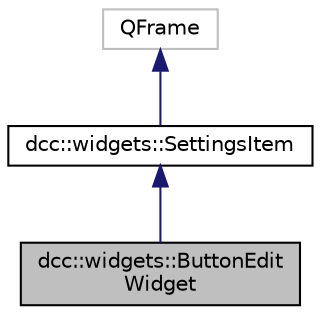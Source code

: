 digraph "dcc::widgets::ButtonEditWidget"
{
  edge [fontname="Helvetica",fontsize="10",labelfontname="Helvetica",labelfontsize="10"];
  node [fontname="Helvetica",fontsize="10",shape=record];
  Node3 [label="dcc::widgets::ButtonEdit\lWidget",height=0.2,width=0.4,color="black", fillcolor="grey75", style="filled", fontcolor="black"];
  Node4 -> Node3 [dir="back",color="midnightblue",fontsize="10",style="solid",fontname="Helvetica"];
  Node4 [label="dcc::widgets::SettingsItem",height=0.2,width=0.4,color="black", fillcolor="white", style="filled",URL="$classdcc_1_1widgets_1_1_settings_item.html"];
  Node5 -> Node4 [dir="back",color="midnightblue",fontsize="10",style="solid",fontname="Helvetica"];
  Node5 [label="QFrame",height=0.2,width=0.4,color="grey75", fillcolor="white", style="filled"];
}
